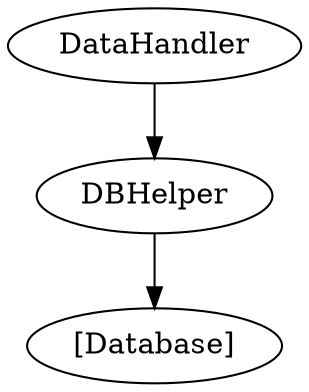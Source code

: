 # vim: ft=dot
digraph {
    #rankdir=LR

    DataHandler -> DBHelper;
    DBHelper -> "[Database]";
}

